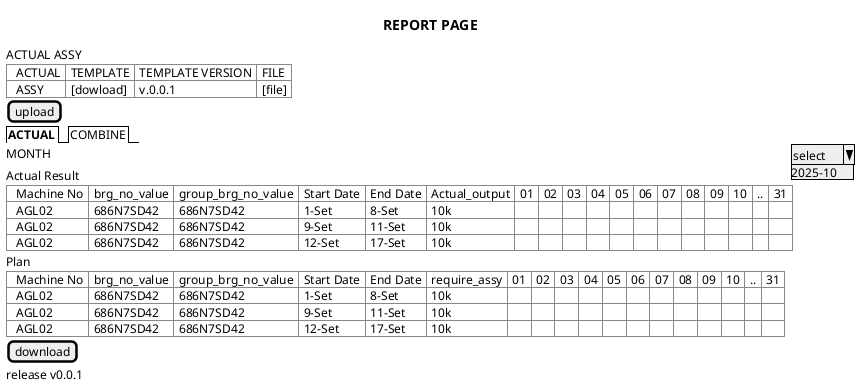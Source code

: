@startsalt
{
    title REPORT PAGE
ACTUAL ASSY
 {T#
+ ACTUAL|TEMPLATE |TEMPLATE VERSION| FILE
+ ASSY|[dowload]|v.0.0.1|[file]
}
[upload]
 {/ <b>ACTUAL|COMBINE}

MONTH | ^select^2025-10^
Actual Result
{T#
+ Machine No | brg_no_value| group_brg_no_value  | Start Date | End Date | Actual_output |01|02|03|04|05|06|07|08|09|10|..|31
+ AGL02| 686N7SD42| 686N7SD42| 1-Set| 8-Set |10k
+ AGL02| 686N7SD42| 686N7SD42| 9-Set| 11-Set|10k
+ AGL02| 686N7SD42| 686N7SD42| 12-Set| 17-Set|10k
}
Plan
{T#
+ Machine No | brg_no_value| group_brg_no_value  | Start Date | End Date | require_assy |01|02|03|04|05|06|07|08|09|10|..|31
+ AGL02| 686N7SD42| 686N7SD42| 1-Set| 8-Set |10k
+ AGL02| 686N7SD42| 686N7SD42| 9-Set| 11-Set|10k
+ AGL02| 686N7SD42| 686N7SD42| 12-Set| 17-Set|10k
}
[download]

release v0.0.1
}
@endsalt